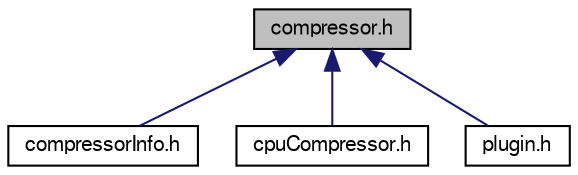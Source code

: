 digraph G
{
  edge [fontname="FreeSans",fontsize="10",labelfontname="FreeSans",labelfontsize="10"];
  node [fontname="FreeSans",fontsize="10",shape=record];
  Node1 [label="compressor.h",height=0.2,width=0.4,color="black", fillcolor="grey75", style="filled" fontcolor="black"];
  Node1 -> Node2 [dir="back",color="midnightblue",fontsize="10",style="solid",fontname="FreeSans"];
  Node2 [label="compressorInfo.h",height=0.2,width=0.4,color="black", fillcolor="white", style="filled",URL="$compressorInfo_8h_source.html"];
  Node1 -> Node3 [dir="back",color="midnightblue",fontsize="10",style="solid",fontname="FreeSans"];
  Node3 [label="cpuCompressor.h",height=0.2,width=0.4,color="black", fillcolor="white", style="filled",URL="$cpuCompressor_8h_source.html"];
  Node1 -> Node4 [dir="back",color="midnightblue",fontsize="10",style="solid",fontname="FreeSans"];
  Node4 [label="plugin.h",height=0.2,width=0.4,color="black", fillcolor="white", style="filled",URL="$plugin_8h_source.html"];
}
